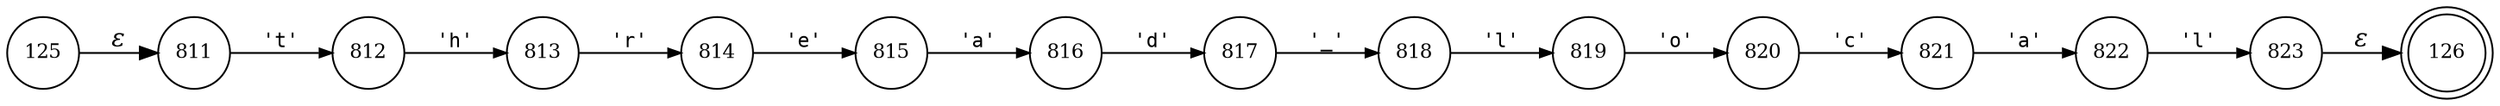 digraph ATN {
rankdir=LR;
s126[fontsize=11, label="126", shape=doublecircle, fixedsize=true, width=.6];
s811[fontsize=11,label="811", shape=circle, fixedsize=true, width=.55, peripheries=1];
s812[fontsize=11,label="812", shape=circle, fixedsize=true, width=.55, peripheries=1];
s813[fontsize=11,label="813", shape=circle, fixedsize=true, width=.55, peripheries=1];
s814[fontsize=11,label="814", shape=circle, fixedsize=true, width=.55, peripheries=1];
s815[fontsize=11,label="815", shape=circle, fixedsize=true, width=.55, peripheries=1];
s816[fontsize=11,label="816", shape=circle, fixedsize=true, width=.55, peripheries=1];
s817[fontsize=11,label="817", shape=circle, fixedsize=true, width=.55, peripheries=1];
s818[fontsize=11,label="818", shape=circle, fixedsize=true, width=.55, peripheries=1];
s819[fontsize=11,label="819", shape=circle, fixedsize=true, width=.55, peripheries=1];
s820[fontsize=11,label="820", shape=circle, fixedsize=true, width=.55, peripheries=1];
s821[fontsize=11,label="821", shape=circle, fixedsize=true, width=.55, peripheries=1];
s822[fontsize=11,label="822", shape=circle, fixedsize=true, width=.55, peripheries=1];
s823[fontsize=11,label="823", shape=circle, fixedsize=true, width=.55, peripheries=1];
s125[fontsize=11,label="125", shape=circle, fixedsize=true, width=.55, peripheries=1];
s125 -> s811 [fontname="Times-Italic", label="&epsilon;"];
s811 -> s812 [fontsize=11, fontname="Courier", arrowsize=.7, label = "'t'", arrowhead = normal];
s812 -> s813 [fontsize=11, fontname="Courier", arrowsize=.7, label = "'h'", arrowhead = normal];
s813 -> s814 [fontsize=11, fontname="Courier", arrowsize=.7, label = "'r'", arrowhead = normal];
s814 -> s815 [fontsize=11, fontname="Courier", arrowsize=.7, label = "'e'", arrowhead = normal];
s815 -> s816 [fontsize=11, fontname="Courier", arrowsize=.7, label = "'a'", arrowhead = normal];
s816 -> s817 [fontsize=11, fontname="Courier", arrowsize=.7, label = "'d'", arrowhead = normal];
s817 -> s818 [fontsize=11, fontname="Courier", arrowsize=.7, label = "'_'", arrowhead = normal];
s818 -> s819 [fontsize=11, fontname="Courier", arrowsize=.7, label = "'l'", arrowhead = normal];
s819 -> s820 [fontsize=11, fontname="Courier", arrowsize=.7, label = "'o'", arrowhead = normal];
s820 -> s821 [fontsize=11, fontname="Courier", arrowsize=.7, label = "'c'", arrowhead = normal];
s821 -> s822 [fontsize=11, fontname="Courier", arrowsize=.7, label = "'a'", arrowhead = normal];
s822 -> s823 [fontsize=11, fontname="Courier", arrowsize=.7, label = "'l'", arrowhead = normal];
s823 -> s126 [fontname="Times-Italic", label="&epsilon;"];
}